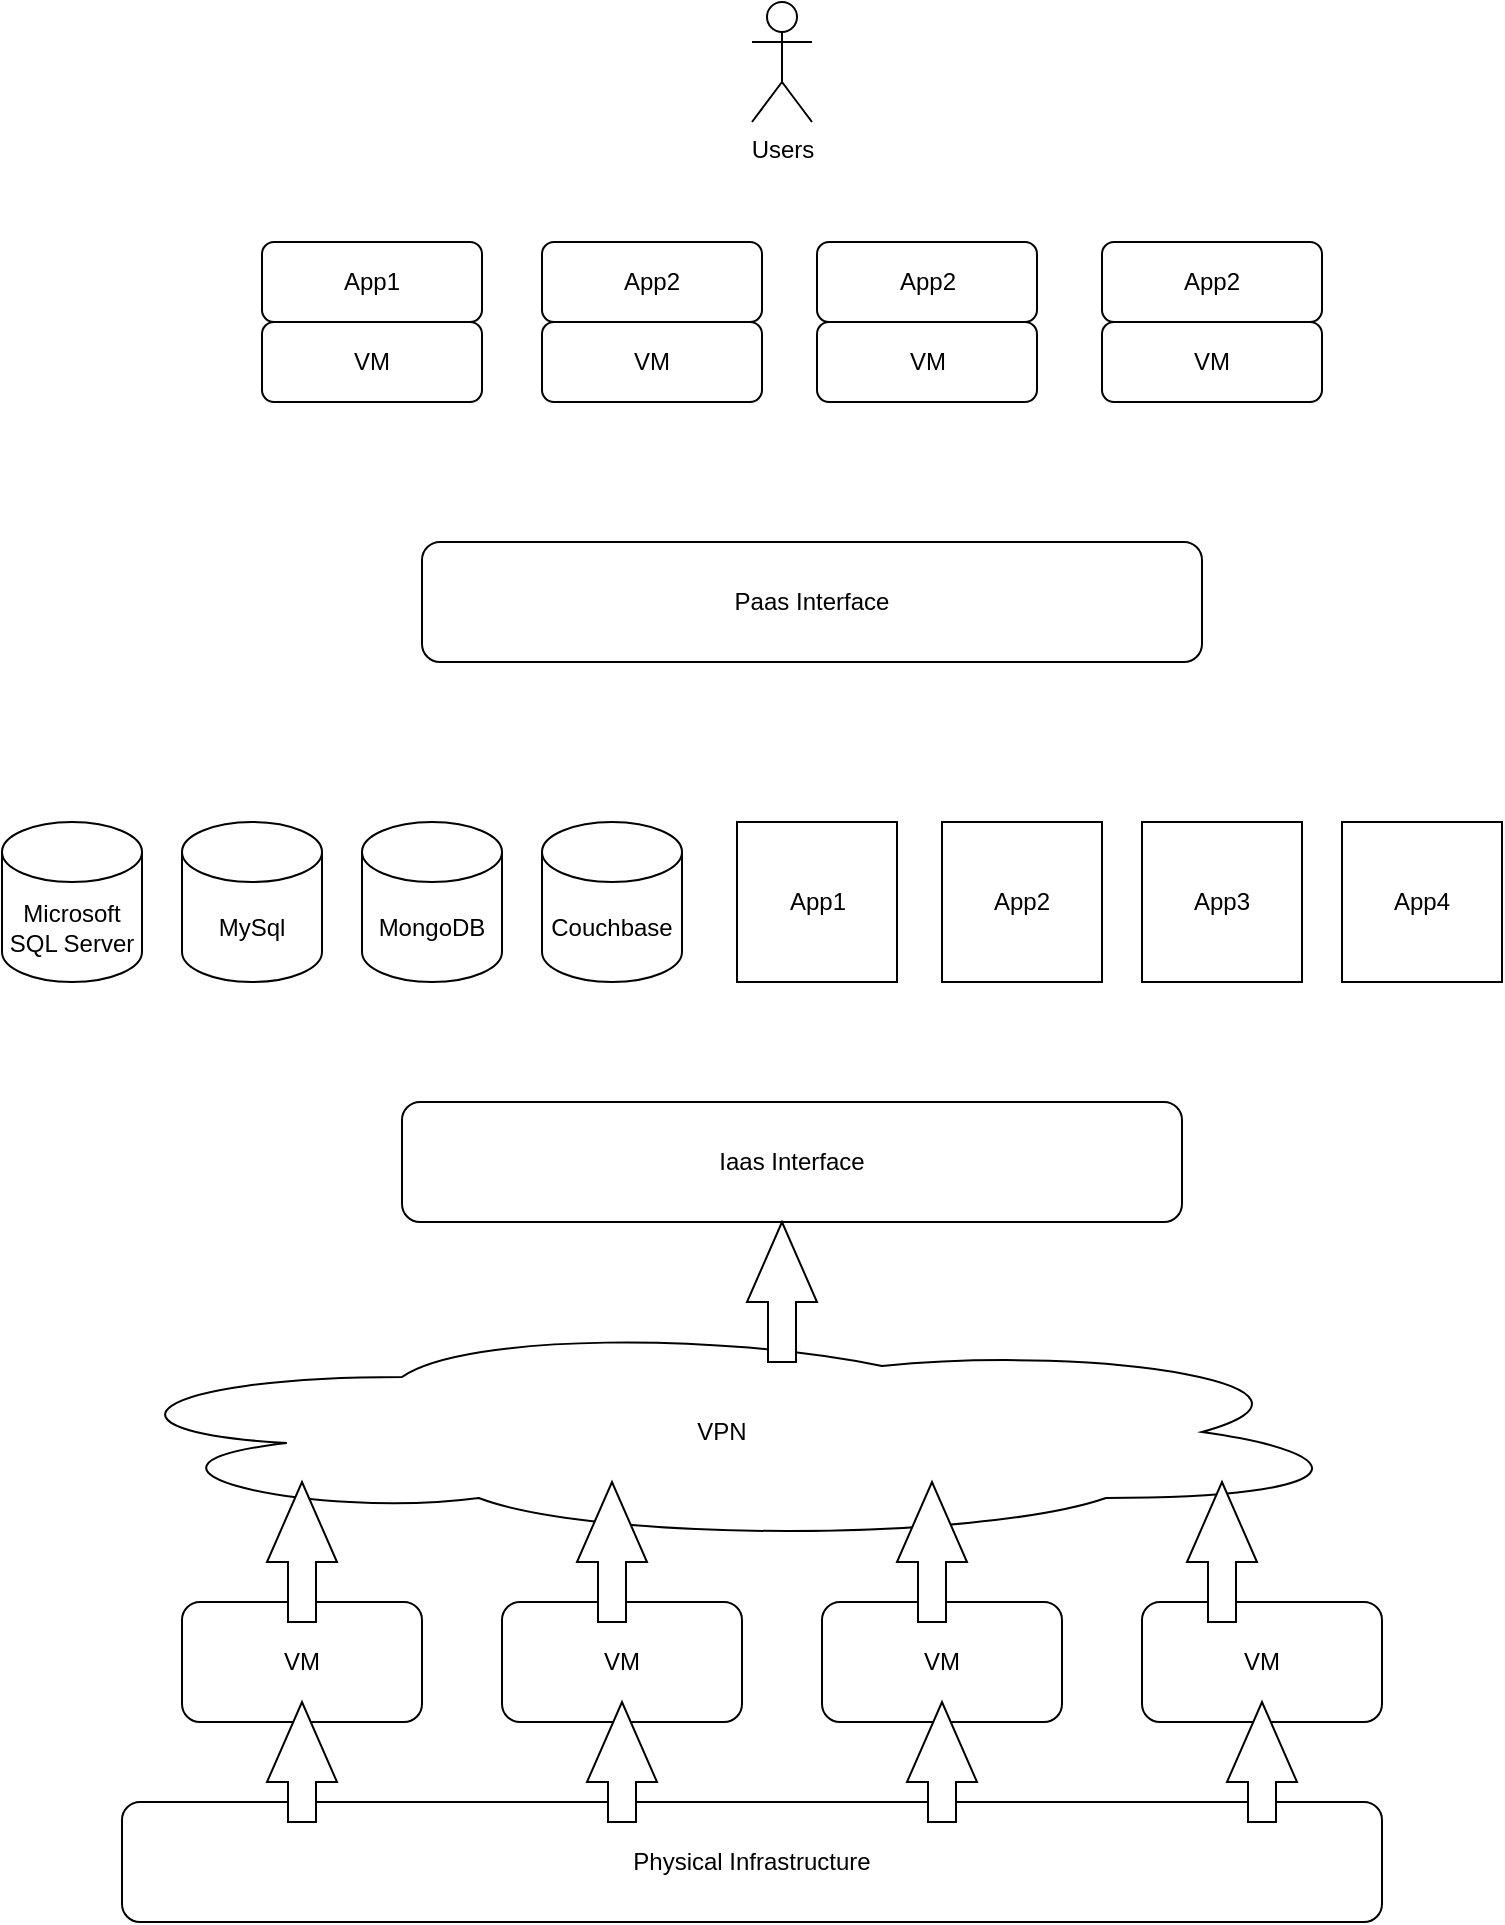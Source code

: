 <mxfile version="14.4.4" type="github">
  <diagram id="vUxaPcdA3kQevR16fj2T" name="Page-1">
    <mxGraphModel dx="865" dy="450" grid="1" gridSize="10" guides="1" tooltips="1" connect="1" arrows="1" fold="1" page="1" pageScale="1" pageWidth="850" pageHeight="1100" math="0" shadow="0">
      <root>
        <mxCell id="0" />
        <mxCell id="1" parent="0" />
        <mxCell id="X0l6cMl31QJgwzLIbNMB-1" value="VM" style="rounded=1;whiteSpace=wrap;html=1;" parent="1" vertex="1">
          <mxGeometry x="280" y="920" width="120" height="60" as="geometry" />
        </mxCell>
        <mxCell id="X0l6cMl31QJgwzLIbNMB-2" value="VM" style="rounded=1;whiteSpace=wrap;html=1;" parent="1" vertex="1">
          <mxGeometry x="120" y="920" width="120" height="60" as="geometry" />
        </mxCell>
        <mxCell id="J82dBwC8zsHgZI1Y8icX-1" value="Physical Infrastructure" style="rounded=1;whiteSpace=wrap;html=1;" vertex="1" parent="1">
          <mxGeometry x="90" y="1020" width="630" height="60" as="geometry" />
        </mxCell>
        <mxCell id="J82dBwC8zsHgZI1Y8icX-2" value="VM" style="rounded=1;whiteSpace=wrap;html=1;" vertex="1" parent="1">
          <mxGeometry x="440" y="920" width="120" height="60" as="geometry" />
        </mxCell>
        <mxCell id="J82dBwC8zsHgZI1Y8icX-3" value="VM" style="rounded=1;whiteSpace=wrap;html=1;" vertex="1" parent="1">
          <mxGeometry x="600" y="920" width="120" height="60" as="geometry" />
        </mxCell>
        <mxCell id="J82dBwC8zsHgZI1Y8icX-10" value="" style="html=1;shadow=0;dashed=0;align=center;verticalAlign=middle;shape=mxgraph.arrows2.arrow;dy=0.6;dx=40;direction=north;notch=0;" vertex="1" parent="1">
          <mxGeometry x="162.5" y="970" width="35" height="60" as="geometry" />
        </mxCell>
        <mxCell id="J82dBwC8zsHgZI1Y8icX-15" value="" style="html=1;shadow=0;dashed=0;align=center;verticalAlign=middle;shape=mxgraph.arrows2.arrow;dy=0.6;dx=40;direction=north;notch=0;" vertex="1" parent="1">
          <mxGeometry x="322.5" y="970" width="35" height="60" as="geometry" />
        </mxCell>
        <mxCell id="J82dBwC8zsHgZI1Y8icX-16" value="" style="html=1;shadow=0;dashed=0;align=center;verticalAlign=middle;shape=mxgraph.arrows2.arrow;dy=0.6;dx=40;direction=north;notch=0;" vertex="1" parent="1">
          <mxGeometry x="482.5" y="970" width="35" height="60" as="geometry" />
        </mxCell>
        <mxCell id="J82dBwC8zsHgZI1Y8icX-17" value="" style="html=1;shadow=0;dashed=0;align=center;verticalAlign=middle;shape=mxgraph.arrows2.arrow;dy=0.6;dx=40;direction=north;notch=0;" vertex="1" parent="1">
          <mxGeometry x="642.5" y="970" width="35" height="60" as="geometry" />
        </mxCell>
        <mxCell id="J82dBwC8zsHgZI1Y8icX-19" value="VPN" style="ellipse;shape=cloud;whiteSpace=wrap;html=1;" vertex="1" parent="1">
          <mxGeometry x="70" y="780" width="640" height="110" as="geometry" />
        </mxCell>
        <mxCell id="J82dBwC8zsHgZI1Y8icX-20" value="Iaas Interface" style="rounded=1;whiteSpace=wrap;html=1;" vertex="1" parent="1">
          <mxGeometry x="230" y="670" width="390" height="60" as="geometry" />
        </mxCell>
        <mxCell id="J82dBwC8zsHgZI1Y8icX-21" value="Microsoft SQL Server" style="shape=cylinder3;whiteSpace=wrap;html=1;boundedLbl=1;backgroundOutline=1;size=15;" vertex="1" parent="1">
          <mxGeometry x="30" y="530" width="70" height="80" as="geometry" />
        </mxCell>
        <mxCell id="J82dBwC8zsHgZI1Y8icX-22" value="MySql" style="shape=cylinder3;whiteSpace=wrap;html=1;boundedLbl=1;backgroundOutline=1;size=15;" vertex="1" parent="1">
          <mxGeometry x="120" y="530" width="70" height="80" as="geometry" />
        </mxCell>
        <mxCell id="J82dBwC8zsHgZI1Y8icX-23" value="MongoDB" style="shape=cylinder3;whiteSpace=wrap;html=1;boundedLbl=1;backgroundOutline=1;size=15;" vertex="1" parent="1">
          <mxGeometry x="210" y="530" width="70" height="80" as="geometry" />
        </mxCell>
        <mxCell id="J82dBwC8zsHgZI1Y8icX-24" value="Couchbase" style="shape=cylinder3;whiteSpace=wrap;html=1;boundedLbl=1;backgroundOutline=1;size=15;" vertex="1" parent="1">
          <mxGeometry x="300" y="530" width="70" height="80" as="geometry" />
        </mxCell>
        <mxCell id="J82dBwC8zsHgZI1Y8icX-25" value="App1" style="whiteSpace=wrap;html=1;aspect=fixed;" vertex="1" parent="1">
          <mxGeometry x="397.5" y="530" width="80" height="80" as="geometry" />
        </mxCell>
        <mxCell id="J82dBwC8zsHgZI1Y8icX-26" value="App2" style="whiteSpace=wrap;html=1;aspect=fixed;" vertex="1" parent="1">
          <mxGeometry x="500" y="530" width="80" height="80" as="geometry" />
        </mxCell>
        <mxCell id="J82dBwC8zsHgZI1Y8icX-27" value="App3" style="whiteSpace=wrap;html=1;aspect=fixed;" vertex="1" parent="1">
          <mxGeometry x="600" y="530" width="80" height="80" as="geometry" />
        </mxCell>
        <mxCell id="J82dBwC8zsHgZI1Y8icX-28" value="App4" style="whiteSpace=wrap;html=1;aspect=fixed;" vertex="1" parent="1">
          <mxGeometry x="700" y="530" width="80" height="80" as="geometry" />
        </mxCell>
        <mxCell id="J82dBwC8zsHgZI1Y8icX-29" value="Paas Interface" style="rounded=1;whiteSpace=wrap;html=1;" vertex="1" parent="1">
          <mxGeometry x="240" y="390" width="390" height="60" as="geometry" />
        </mxCell>
        <mxCell id="J82dBwC8zsHgZI1Y8icX-30" value="VM" style="rounded=1;whiteSpace=wrap;html=1;" vertex="1" parent="1">
          <mxGeometry x="160" y="280" width="110" height="40" as="geometry" />
        </mxCell>
        <mxCell id="J82dBwC8zsHgZI1Y8icX-31" value="App1" style="rounded=1;whiteSpace=wrap;html=1;" vertex="1" parent="1">
          <mxGeometry x="160" y="240" width="110" height="40" as="geometry" />
        </mxCell>
        <mxCell id="J82dBwC8zsHgZI1Y8icX-32" value="VM" style="rounded=1;whiteSpace=wrap;html=1;" vertex="1" parent="1">
          <mxGeometry x="300" y="280" width="110" height="40" as="geometry" />
        </mxCell>
        <mxCell id="J82dBwC8zsHgZI1Y8icX-34" value="App2" style="rounded=1;whiteSpace=wrap;html=1;" vertex="1" parent="1">
          <mxGeometry x="300" y="240" width="110" height="40" as="geometry" />
        </mxCell>
        <mxCell id="J82dBwC8zsHgZI1Y8icX-38" value="Users" style="shape=umlActor;verticalLabelPosition=bottom;verticalAlign=top;html=1;outlineConnect=0;" vertex="1" parent="1">
          <mxGeometry x="405" y="120" width="30" height="60" as="geometry" />
        </mxCell>
        <mxCell id="J82dBwC8zsHgZI1Y8icX-42" value="" style="html=1;shadow=0;dashed=0;align=center;verticalAlign=middle;shape=mxgraph.arrows2.arrow;dy=0.6;dx=40;direction=north;notch=0;" vertex="1" parent="1">
          <mxGeometry x="162.5" y="860" width="35" height="70" as="geometry" />
        </mxCell>
        <mxCell id="J82dBwC8zsHgZI1Y8icX-43" value="" style="html=1;shadow=0;dashed=0;align=center;verticalAlign=middle;shape=mxgraph.arrows2.arrow;dy=0.6;dx=40;direction=north;notch=0;" vertex="1" parent="1">
          <mxGeometry x="317.5" y="860" width="35" height="70" as="geometry" />
        </mxCell>
        <mxCell id="J82dBwC8zsHgZI1Y8icX-44" value="" style="html=1;shadow=0;dashed=0;align=center;verticalAlign=middle;shape=mxgraph.arrows2.arrow;dy=0.6;dx=40;direction=north;notch=0;" vertex="1" parent="1">
          <mxGeometry x="477.5" y="860" width="35" height="70" as="geometry" />
        </mxCell>
        <mxCell id="J82dBwC8zsHgZI1Y8icX-45" value="" style="html=1;shadow=0;dashed=0;align=center;verticalAlign=middle;shape=mxgraph.arrows2.arrow;dy=0.6;dx=40;direction=north;notch=0;" vertex="1" parent="1">
          <mxGeometry x="622.5" y="860" width="35" height="70" as="geometry" />
        </mxCell>
        <mxCell id="J82dBwC8zsHgZI1Y8icX-46" value="" style="html=1;shadow=0;dashed=0;align=center;verticalAlign=middle;shape=mxgraph.arrows2.arrow;dy=0.6;dx=40;direction=north;notch=0;" vertex="1" parent="1">
          <mxGeometry x="402.5" y="730" width="35" height="70" as="geometry" />
        </mxCell>
        <mxCell id="J82dBwC8zsHgZI1Y8icX-48" value="App2" style="rounded=1;whiteSpace=wrap;html=1;" vertex="1" parent="1">
          <mxGeometry x="437.5" y="240" width="110" height="40" as="geometry" />
        </mxCell>
        <mxCell id="J82dBwC8zsHgZI1Y8icX-49" value="App2" style="rounded=1;whiteSpace=wrap;html=1;" vertex="1" parent="1">
          <mxGeometry x="580" y="240" width="110" height="40" as="geometry" />
        </mxCell>
        <mxCell id="J82dBwC8zsHgZI1Y8icX-50" value="VM" style="rounded=1;whiteSpace=wrap;html=1;" vertex="1" parent="1">
          <mxGeometry x="437.5" y="280" width="110" height="40" as="geometry" />
        </mxCell>
        <mxCell id="J82dBwC8zsHgZI1Y8icX-51" value="VM" style="rounded=1;whiteSpace=wrap;html=1;" vertex="1" parent="1">
          <mxGeometry x="580" y="280" width="110" height="40" as="geometry" />
        </mxCell>
      </root>
    </mxGraphModel>
  </diagram>
</mxfile>
